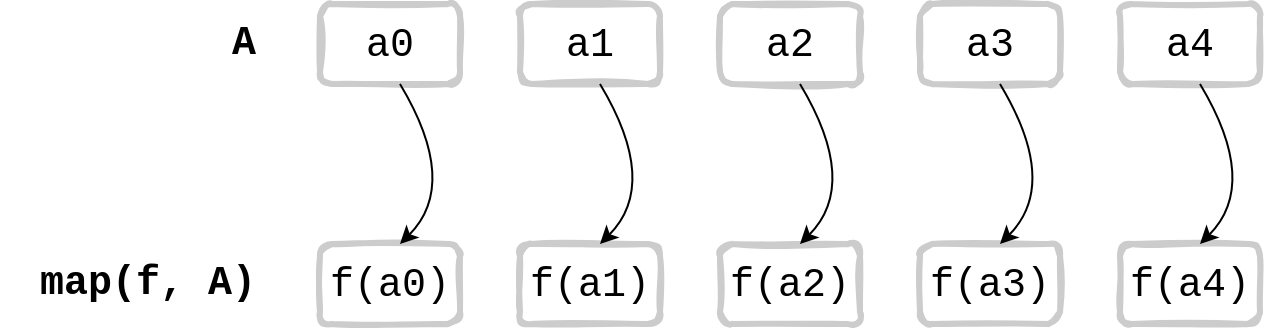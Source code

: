 <mxfile>
    <diagram id="woWb5okZ1krmrT28aDvu" name="Page-1">
        <mxGraphModel dx="811" dy="561" grid="1" gridSize="10" guides="1" tooltips="1" connect="1" arrows="1" fold="1" page="1" pageScale="1" pageWidth="827" pageHeight="1169" math="0" shadow="0">
            <root>
                <mxCell id="0"/>
                <mxCell id="1" parent="0"/>
                <mxCell id="7" value="&lt;font style=&quot;font-size: 20px&quot;&gt;f(a0)&lt;/font&gt;" style="rounded=1;whiteSpace=wrap;html=1;fontFamily=Courier New;fontSize=24;strokeWidth=3;glass=0;shadow=0;sketch=1;strokeColor=#CCCCCC;" vertex="1" parent="1">
                    <mxGeometry x="210" y="200" width="70" height="40" as="geometry"/>
                </mxCell>
                <mxCell id="8" value="&lt;font style=&quot;font-size: 20px&quot;&gt;a0&lt;/font&gt;" style="rounded=1;whiteSpace=wrap;html=1;fontFamily=Courier New;fontSize=24;strokeWidth=3;glass=0;shadow=0;sketch=1;strokeColor=#CCCCCC;" vertex="1" parent="1">
                    <mxGeometry x="210" y="80" width="70" height="40" as="geometry"/>
                </mxCell>
                <mxCell id="9" value="&lt;font style=&quot;font-size: 20px&quot;&gt;f(a1)&lt;/font&gt;" style="rounded=1;whiteSpace=wrap;html=1;fontFamily=Courier New;fontSize=24;strokeWidth=3;glass=0;shadow=0;sketch=1;strokeColor=#CCCCCC;" vertex="1" parent="1">
                    <mxGeometry x="310" y="200" width="70" height="40" as="geometry"/>
                </mxCell>
                <mxCell id="10" value="&lt;font style=&quot;font-size: 20px&quot;&gt;a1&lt;/font&gt;" style="rounded=1;whiteSpace=wrap;html=1;fontFamily=Courier New;fontSize=24;strokeWidth=3;glass=0;shadow=0;sketch=1;strokeColor=#CCCCCC;" vertex="1" parent="1">
                    <mxGeometry x="310" y="80" width="70" height="40" as="geometry"/>
                </mxCell>
                <mxCell id="11" value="&lt;font style=&quot;font-size: 20px&quot;&gt;f(a2)&lt;/font&gt;" style="rounded=1;whiteSpace=wrap;html=1;fontFamily=Courier New;fontSize=24;strokeWidth=3;glass=0;shadow=0;sketch=1;strokeColor=#CCCCCC;" vertex="1" parent="1">
                    <mxGeometry x="410" y="200" width="70" height="40" as="geometry"/>
                </mxCell>
                <mxCell id="12" value="&lt;font style=&quot;font-size: 20px&quot;&gt;a2&lt;/font&gt;" style="rounded=1;whiteSpace=wrap;html=1;fontFamily=Courier New;fontSize=24;strokeWidth=3;glass=0;shadow=0;sketch=1;strokeColor=#CCCCCC;" vertex="1" parent="1">
                    <mxGeometry x="410" y="80" width="70" height="40" as="geometry"/>
                </mxCell>
                <mxCell id="13" value="&lt;font style=&quot;font-size: 20px&quot;&gt;f(a3)&lt;/font&gt;" style="rounded=1;whiteSpace=wrap;html=1;fontFamily=Courier New;fontSize=24;strokeWidth=3;glass=0;shadow=0;sketch=1;strokeColor=#CCCCCC;" vertex="1" parent="1">
                    <mxGeometry x="510" y="200" width="70" height="40" as="geometry"/>
                </mxCell>
                <mxCell id="14" value="&lt;font style=&quot;font-size: 20px&quot;&gt;a3&lt;/font&gt;" style="rounded=1;whiteSpace=wrap;html=1;fontFamily=Courier New;fontSize=24;strokeWidth=3;glass=0;shadow=0;sketch=1;strokeColor=#CCCCCC;" vertex="1" parent="1">
                    <mxGeometry x="510" y="80" width="70" height="40" as="geometry"/>
                </mxCell>
                <mxCell id="15" value="&lt;font style=&quot;font-size: 20px&quot;&gt;f(a4)&lt;/font&gt;" style="rounded=1;whiteSpace=wrap;html=1;fontFamily=Courier New;fontSize=24;strokeWidth=3;glass=0;shadow=0;sketch=1;strokeColor=#CCCCCC;" vertex="1" parent="1">
                    <mxGeometry x="610" y="200" width="70" height="40" as="geometry"/>
                </mxCell>
                <mxCell id="16" value="&lt;font style=&quot;font-size: 20px&quot;&gt;a4&lt;/font&gt;" style="rounded=1;whiteSpace=wrap;html=1;fontFamily=Courier New;fontSize=24;strokeWidth=3;glass=0;shadow=0;sketch=1;strokeColor=#CCCCCC;" vertex="1" parent="1">
                    <mxGeometry x="610" y="80" width="70" height="40" as="geometry"/>
                </mxCell>
                <mxCell id="17" value="&lt;b&gt;A&lt;/b&gt;" style="text;html=1;strokeColor=none;fillColor=none;align=right;verticalAlign=middle;whiteSpace=wrap;rounded=0;shadow=0;glass=0;sketch=1;fontFamily=Courier New;fontSize=20;" vertex="1" parent="1">
                    <mxGeometry x="70" y="84" width="110" height="30" as="geometry"/>
                </mxCell>
                <mxCell id="18" value="&lt;b&gt;map(f, A)&lt;/b&gt;" style="text;html=1;strokeColor=none;fillColor=none;align=right;verticalAlign=middle;whiteSpace=wrap;rounded=0;shadow=0;glass=0;sketch=1;fontFamily=Courier New;fontSize=20;" vertex="1" parent="1">
                    <mxGeometry x="50" y="204" width="130" height="30" as="geometry"/>
                </mxCell>
                <mxCell id="19" value="" style="curved=1;endArrow=classic;html=1;" edge="1" parent="1">
                    <mxGeometry width="50" height="50" relative="1" as="geometry">
                        <mxPoint x="250" y="120" as="sourcePoint"/>
                        <mxPoint x="250" y="200" as="targetPoint"/>
                        <Array as="points">
                            <mxPoint x="280" y="170"/>
                        </Array>
                    </mxGeometry>
                </mxCell>
                <mxCell id="20" value="" style="curved=1;endArrow=classic;html=1;" edge="1" parent="1">
                    <mxGeometry width="50" height="50" relative="1" as="geometry">
                        <mxPoint x="350" y="120" as="sourcePoint"/>
                        <mxPoint x="350" y="200" as="targetPoint"/>
                        <Array as="points">
                            <mxPoint x="380" y="170"/>
                        </Array>
                    </mxGeometry>
                </mxCell>
                <mxCell id="21" value="" style="curved=1;endArrow=classic;html=1;" edge="1" parent="1">
                    <mxGeometry width="50" height="50" relative="1" as="geometry">
                        <mxPoint x="450" y="120" as="sourcePoint"/>
                        <mxPoint x="450" y="200" as="targetPoint"/>
                        <Array as="points">
                            <mxPoint x="480" y="170"/>
                        </Array>
                    </mxGeometry>
                </mxCell>
                <mxCell id="22" value="" style="curved=1;endArrow=classic;html=1;" edge="1" parent="1">
                    <mxGeometry width="50" height="50" relative="1" as="geometry">
                        <mxPoint x="550" y="120" as="sourcePoint"/>
                        <mxPoint x="550" y="200" as="targetPoint"/>
                        <Array as="points">
                            <mxPoint x="580" y="170"/>
                        </Array>
                    </mxGeometry>
                </mxCell>
                <mxCell id="23" value="" style="curved=1;endArrow=classic;html=1;fontStyle=1" edge="1" parent="1">
                    <mxGeometry width="50" height="50" relative="1" as="geometry">
                        <mxPoint x="650" y="120" as="sourcePoint"/>
                        <mxPoint x="650" y="200" as="targetPoint"/>
                        <Array as="points">
                            <mxPoint x="680" y="170"/>
                        </Array>
                    </mxGeometry>
                </mxCell>
            </root>
        </mxGraphModel>
    </diagram>
</mxfile>